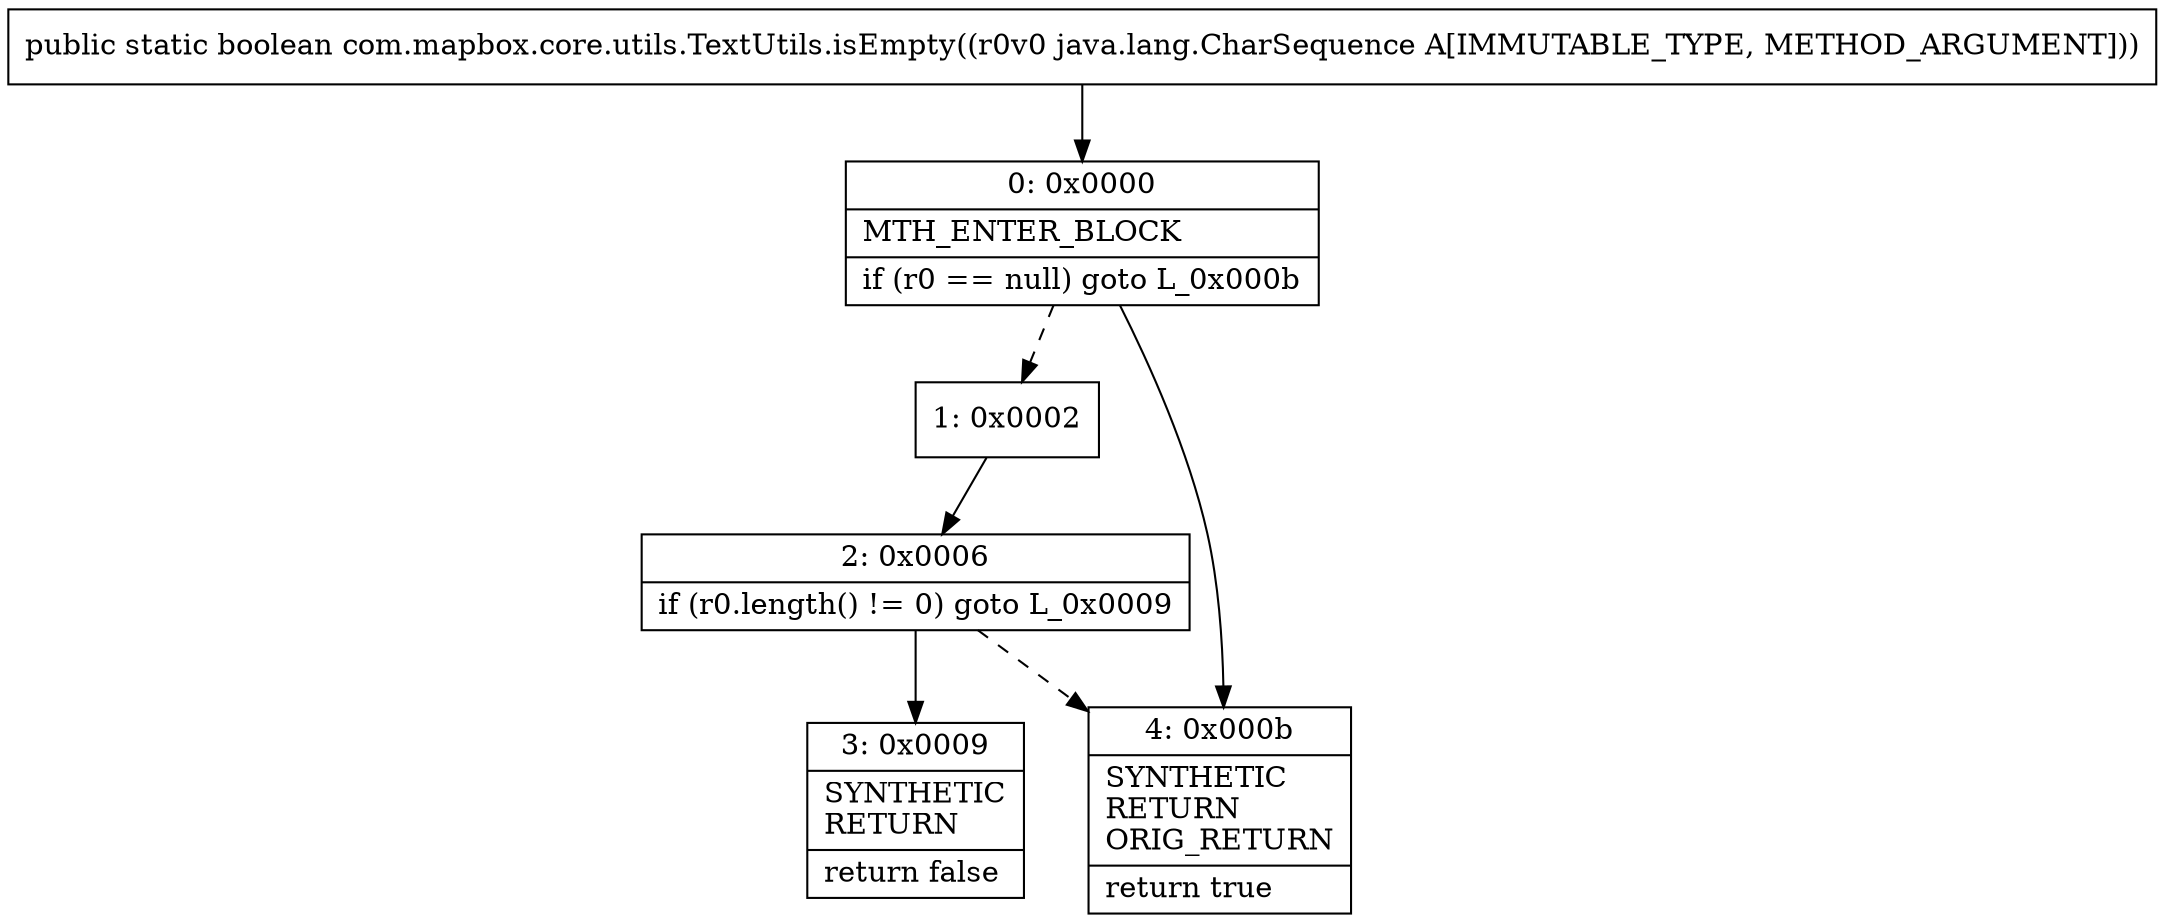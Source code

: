 digraph "CFG forcom.mapbox.core.utils.TextUtils.isEmpty(Ljava\/lang\/CharSequence;)Z" {
Node_0 [shape=record,label="{0\:\ 0x0000|MTH_ENTER_BLOCK\l|if (r0 == null) goto L_0x000b\l}"];
Node_1 [shape=record,label="{1\:\ 0x0002}"];
Node_2 [shape=record,label="{2\:\ 0x0006|if (r0.length() != 0) goto L_0x0009\l}"];
Node_3 [shape=record,label="{3\:\ 0x0009|SYNTHETIC\lRETURN\l|return false\l}"];
Node_4 [shape=record,label="{4\:\ 0x000b|SYNTHETIC\lRETURN\lORIG_RETURN\l|return true\l}"];
MethodNode[shape=record,label="{public static boolean com.mapbox.core.utils.TextUtils.isEmpty((r0v0 java.lang.CharSequence A[IMMUTABLE_TYPE, METHOD_ARGUMENT])) }"];
MethodNode -> Node_0;
Node_0 -> Node_1[style=dashed];
Node_0 -> Node_4;
Node_1 -> Node_2;
Node_2 -> Node_3;
Node_2 -> Node_4[style=dashed];
}

